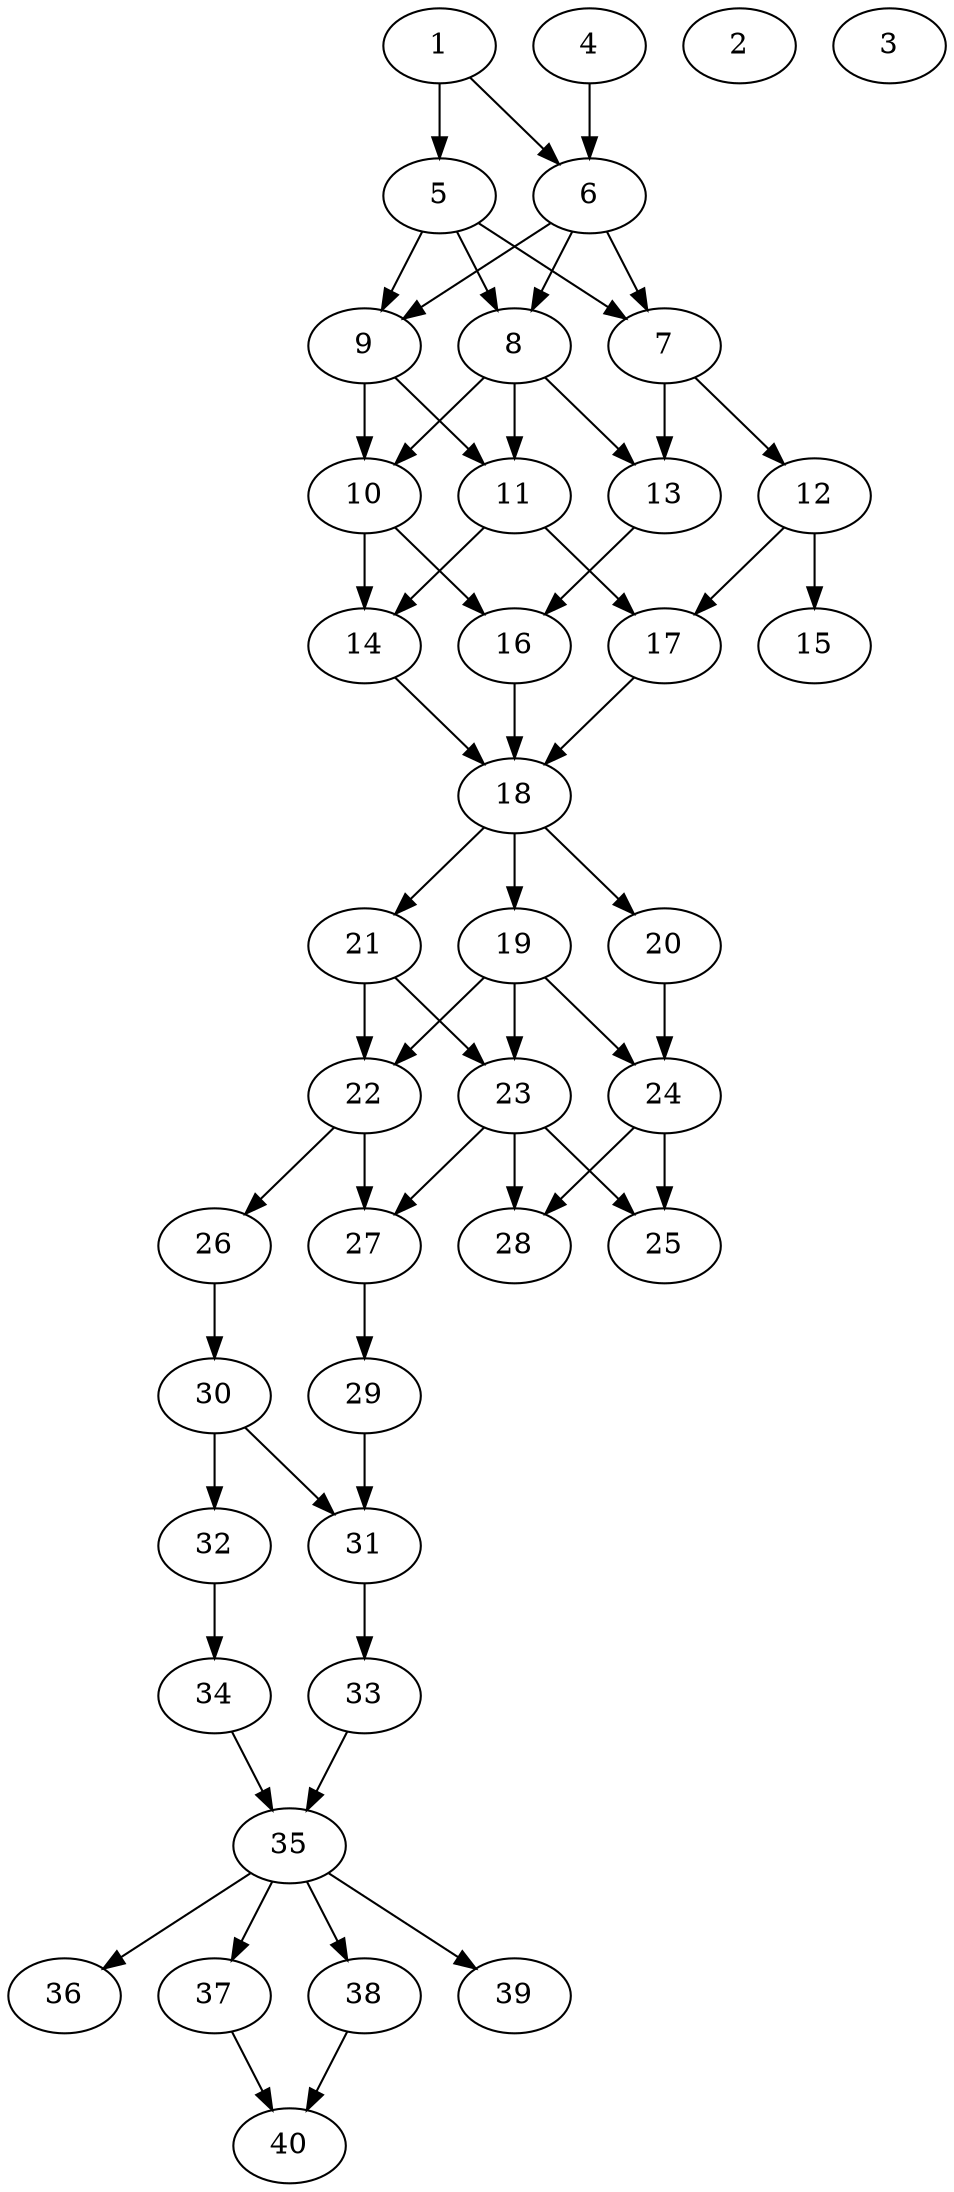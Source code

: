 // DAG automatically generated by daggen at Thu Oct  3 14:06:49 2019
// ./daggen --dot -n 40 --ccr 0.5 --fat 0.3 --regular 0.5 --density 0.7 --mindata 5242880 --maxdata 52428800 
digraph G {
  1 [size="103716864", alpha="0.19", expect_size="51858432"] 
  1 -> 5 [size ="51858432"]
  1 -> 6 [size ="51858432"]
  2 [size="76926976", alpha="0.10", expect_size="38463488"] 
  3 [size="19359744", alpha="0.01", expect_size="9679872"] 
  4 [size="82606080", alpha="0.10", expect_size="41303040"] 
  4 -> 6 [size ="41303040"]
  5 [size="24940544", alpha="0.00", expect_size="12470272"] 
  5 -> 7 [size ="12470272"]
  5 -> 8 [size ="12470272"]
  5 -> 9 [size ="12470272"]
  6 [size="67565568", alpha="0.06", expect_size="33782784"] 
  6 -> 7 [size ="33782784"]
  6 -> 8 [size ="33782784"]
  6 -> 9 [size ="33782784"]
  7 [size="35952640", alpha="0.04", expect_size="17976320"] 
  7 -> 12 [size ="17976320"]
  7 -> 13 [size ="17976320"]
  8 [size="38432768", alpha="0.17", expect_size="19216384"] 
  8 -> 10 [size ="19216384"]
  8 -> 11 [size ="19216384"]
  8 -> 13 [size ="19216384"]
  9 [size="26839040", alpha="0.06", expect_size="13419520"] 
  9 -> 10 [size ="13419520"]
  9 -> 11 [size ="13419520"]
  10 [size="68999168", alpha="0.03", expect_size="34499584"] 
  10 -> 14 [size ="34499584"]
  10 -> 16 [size ="34499584"]
  11 [size="13031424", alpha="0.16", expect_size="6515712"] 
  11 -> 14 [size ="6515712"]
  11 -> 17 [size ="6515712"]
  12 [size="102649856", alpha="0.05", expect_size="51324928"] 
  12 -> 15 [size ="51324928"]
  12 -> 17 [size ="51324928"]
  13 [size="57395200", alpha="0.11", expect_size="28697600"] 
  13 -> 16 [size ="28697600"]
  14 [size="60358656", alpha="0.17", expect_size="30179328"] 
  14 -> 18 [size ="30179328"]
  15 [size="11902976", alpha="0.09", expect_size="5951488"] 
  16 [size="12716032", alpha="0.01", expect_size="6358016"] 
  16 -> 18 [size ="6358016"]
  17 [size="40624128", alpha="0.13", expect_size="20312064"] 
  17 -> 18 [size ="20312064"]
  18 [size="57874432", alpha="0.01", expect_size="28937216"] 
  18 -> 19 [size ="28937216"]
  18 -> 20 [size ="28937216"]
  18 -> 21 [size ="28937216"]
  19 [size="45725696", alpha="0.17", expect_size="22862848"] 
  19 -> 22 [size ="22862848"]
  19 -> 23 [size ="22862848"]
  19 -> 24 [size ="22862848"]
  20 [size="71931904", alpha="0.15", expect_size="35965952"] 
  20 -> 24 [size ="35965952"]
  21 [size="83896320", alpha="0.13", expect_size="41948160"] 
  21 -> 22 [size ="41948160"]
  21 -> 23 [size ="41948160"]
  22 [size="62873600", alpha="0.06", expect_size="31436800"] 
  22 -> 26 [size ="31436800"]
  22 -> 27 [size ="31436800"]
  23 [size="85364736", alpha="0.00", expect_size="42682368"] 
  23 -> 25 [size ="42682368"]
  23 -> 27 [size ="42682368"]
  23 -> 28 [size ="42682368"]
  24 [size="41476096", alpha="0.10", expect_size="20738048"] 
  24 -> 25 [size ="20738048"]
  24 -> 28 [size ="20738048"]
  25 [size="25772032", alpha="0.02", expect_size="12886016"] 
  26 [size="69154816", alpha="0.07", expect_size="34577408"] 
  26 -> 30 [size ="34577408"]
  27 [size="75116544", alpha="0.17", expect_size="37558272"] 
  27 -> 29 [size ="37558272"]
  28 [size="41222144", alpha="0.13", expect_size="20611072"] 
  29 [size="44883968", alpha="0.13", expect_size="22441984"] 
  29 -> 31 [size ="22441984"]
  30 [size="29120512", alpha="0.04", expect_size="14560256"] 
  30 -> 31 [size ="14560256"]
  30 -> 32 [size ="14560256"]
  31 [size="100837376", alpha="0.17", expect_size="50418688"] 
  31 -> 33 [size ="50418688"]
  32 [size="70148096", alpha="0.09", expect_size="35074048"] 
  32 -> 34 [size ="35074048"]
  33 [size="97865728", alpha="0.11", expect_size="48932864"] 
  33 -> 35 [size ="48932864"]
  34 [size="98494464", alpha="0.03", expect_size="49247232"] 
  34 -> 35 [size ="49247232"]
  35 [size="49784832", alpha="0.16", expect_size="24892416"] 
  35 -> 36 [size ="24892416"]
  35 -> 37 [size ="24892416"]
  35 -> 38 [size ="24892416"]
  35 -> 39 [size ="24892416"]
  36 [size="60563456", alpha="0.09", expect_size="30281728"] 
  37 [size="93540352", alpha="0.09", expect_size="46770176"] 
  37 -> 40 [size ="46770176"]
  38 [size="79808512", alpha="0.19", expect_size="39904256"] 
  38 -> 40 [size ="39904256"]
  39 [size="47319040", alpha="0.16", expect_size="23659520"] 
  40 [size="12423168", alpha="0.06", expect_size="6211584"] 
}
